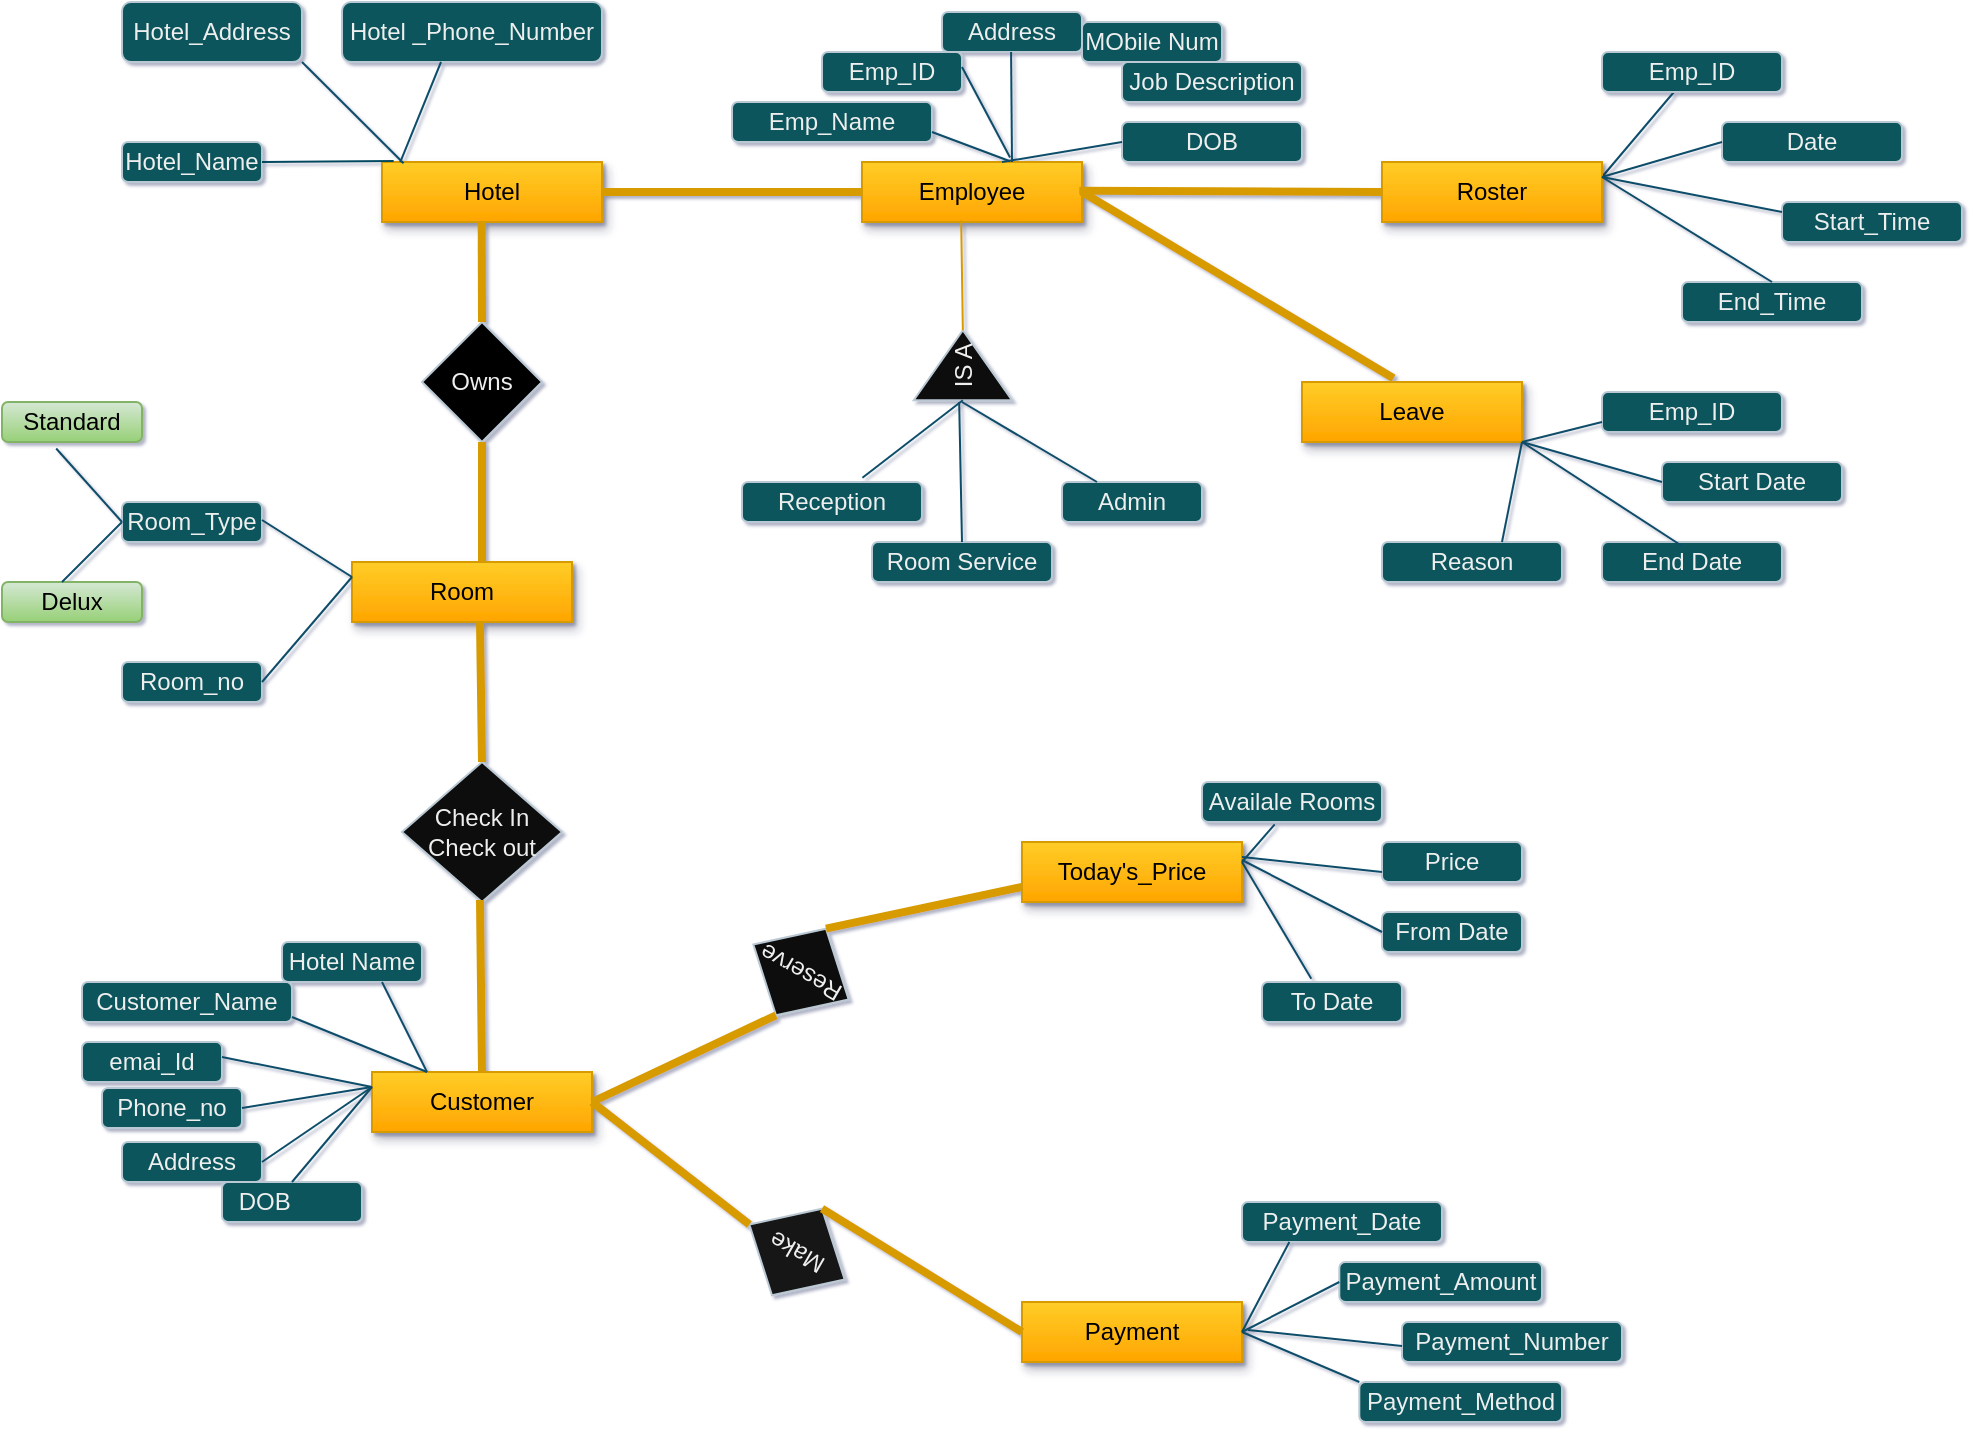 <mxfile version="24.0.7" type="device">
  <diagram name="Page-1" id="ysWLpccC6wS16-kd-9di">
    <mxGraphModel dx="1134" dy="724" grid="1" gridSize="10" guides="1" tooltips="1" connect="1" arrows="1" fold="1" page="1" pageScale="1" pageWidth="1100" pageHeight="850" background="none" math="0" shadow="1">
      <root>
        <mxCell id="0" />
        <mxCell id="1" parent="0" />
        <mxCell id="27jJmWPXFFsHWyqw8cvq-1" value="Hotel" style="rounded=0;whiteSpace=wrap;html=1;labelBackgroundColor=none;fillColor=#ffcd28;strokeColor=#d79b00;gradientColor=#ffa500;shadow=1;" vertex="1" parent="1">
          <mxGeometry x="190" y="90" width="110" height="30" as="geometry" />
        </mxCell>
        <mxCell id="27jJmWPXFFsHWyqw8cvq-2" value="Owns" style="rhombus;whiteSpace=wrap;html=1;labelBackgroundColor=none;fillColor=#030303;strokeColor=#BAC8D3;fontColor=#EEEEEE;" vertex="1" parent="1">
          <mxGeometry x="210" y="170" width="60" height="60" as="geometry" />
        </mxCell>
        <mxCell id="27jJmWPXFFsHWyqw8cvq-4" value="Check In&lt;div&gt;Check out&lt;/div&gt;" style="rhombus;whiteSpace=wrap;html=1;labelBackgroundColor=none;fillColor=#0a0a0a;strokeColor=#BAC8D3;fontColor=#EEEEEE;" vertex="1" parent="1">
          <mxGeometry x="200" y="390" width="80" height="70" as="geometry" />
        </mxCell>
        <mxCell id="27jJmWPXFFsHWyqw8cvq-6" value="Hotel_Name" style="rounded=1;whiteSpace=wrap;html=1;labelBackgroundColor=none;fillColor=#09555B;strokeColor=#BAC8D3;fontColor=#EEEEEE;" vertex="1" parent="1">
          <mxGeometry x="60" y="80" width="70" height="20" as="geometry" />
        </mxCell>
        <mxCell id="27jJmWPXFFsHWyqw8cvq-7" value="Hotel_Address" style="rounded=1;whiteSpace=wrap;html=1;labelBackgroundColor=none;fillColor=#09555B;strokeColor=#BAC8D3;fontColor=#EEEEEE;" vertex="1" parent="1">
          <mxGeometry x="60" y="10" width="90" height="30" as="geometry" />
        </mxCell>
        <mxCell id="27jJmWPXFFsHWyqw8cvq-8" value="Hotel _Phone_Number" style="rounded=1;whiteSpace=wrap;html=1;labelBackgroundColor=none;fillColor=#09555B;strokeColor=#BAC8D3;fontColor=#EEEEEE;" vertex="1" parent="1">
          <mxGeometry x="170" y="10" width="130" height="30" as="geometry" />
        </mxCell>
        <mxCell id="27jJmWPXFFsHWyqw8cvq-12" value="Employee" style="rounded=0;whiteSpace=wrap;html=1;labelBackgroundColor=none;fillColor=#ffcd28;strokeColor=#d79b00;gradientColor=#ffa500;shadow=1;" vertex="1" parent="1">
          <mxGeometry x="430" y="90" width="110" height="30" as="geometry" />
        </mxCell>
        <mxCell id="27jJmWPXFFsHWyqw8cvq-13" value="Job Description" style="rounded=1;whiteSpace=wrap;html=1;rotation=0;labelBackgroundColor=none;fillColor=#09555B;strokeColor=#BAC8D3;fontColor=#EEEEEE;" vertex="1" parent="1">
          <mxGeometry x="560" y="40" width="90" height="20" as="geometry" />
        </mxCell>
        <mxCell id="27jJmWPXFFsHWyqw8cvq-14" value="Emp_ID" style="rounded=1;whiteSpace=wrap;html=1;labelBackgroundColor=none;fillColor=#09555B;strokeColor=#BAC8D3;fontColor=#EEEEEE;" vertex="1" parent="1">
          <mxGeometry x="410" y="35" width="70" height="20" as="geometry" />
        </mxCell>
        <mxCell id="27jJmWPXFFsHWyqw8cvq-15" value="MObile Num" style="rounded=1;whiteSpace=wrap;html=1;labelBackgroundColor=none;fillColor=#09555B;strokeColor=#BAC8D3;fontColor=#EEEEEE;" vertex="1" parent="1">
          <mxGeometry x="540" y="20" width="70" height="20" as="geometry" />
        </mxCell>
        <mxCell id="27jJmWPXFFsHWyqw8cvq-16" value="Emp_Name" style="rounded=1;whiteSpace=wrap;html=1;labelBackgroundColor=none;fillColor=#09555B;strokeColor=#BAC8D3;fontColor=#EEEEEE;" vertex="1" parent="1">
          <mxGeometry x="365" y="60" width="100" height="20" as="geometry" />
        </mxCell>
        <mxCell id="27jJmWPXFFsHWyqw8cvq-17" value="Address" style="rounded=1;whiteSpace=wrap;html=1;labelBackgroundColor=none;fillColor=#09555B;strokeColor=#BAC8D3;fontColor=#EEEEEE;" vertex="1" parent="1">
          <mxGeometry x="470" y="15" width="70" height="20" as="geometry" />
        </mxCell>
        <mxCell id="27jJmWPXFFsHWyqw8cvq-18" value="IS A" style="triangle;whiteSpace=wrap;html=1;rotation=-90;labelBackgroundColor=none;fillColor=#0c0d0d;strokeColor=#BAC8D3;fontColor=#EEEEEE;" vertex="1" parent="1">
          <mxGeometry x="462.93" y="167.07" width="35" height="49.13" as="geometry" />
        </mxCell>
        <mxCell id="27jJmWPXFFsHWyqw8cvq-19" value="Reception" style="rounded=1;whiteSpace=wrap;html=1;rotation=0;labelBackgroundColor=none;fillColor=#09555B;strokeColor=#BAC8D3;fontColor=#EEEEEE;" vertex="1" parent="1">
          <mxGeometry x="370" y="250" width="90" height="20" as="geometry" />
        </mxCell>
        <mxCell id="27jJmWPXFFsHWyqw8cvq-20" value="Room Service" style="rounded=1;whiteSpace=wrap;html=1;rotation=0;labelBackgroundColor=none;fillColor=#09555B;strokeColor=#BAC8D3;fontColor=#EEEEEE;" vertex="1" parent="1">
          <mxGeometry x="435" y="280" width="90" height="20" as="geometry" />
        </mxCell>
        <mxCell id="27jJmWPXFFsHWyqw8cvq-21" value="Admin" style="rounded=1;whiteSpace=wrap;html=1;rotation=0;labelBackgroundColor=none;fillColor=#09555B;strokeColor=#BAC8D3;fontColor=#EEEEEE;" vertex="1" parent="1">
          <mxGeometry x="530" y="250" width="70" height="20" as="geometry" />
        </mxCell>
        <mxCell id="27jJmWPXFFsHWyqw8cvq-24" value="Room" style="rounded=0;whiteSpace=wrap;html=1;labelBackgroundColor=none;fillColor=#ffcd28;strokeColor=#d79b00;gradientColor=#ffa500;shadow=1;" vertex="1" parent="1">
          <mxGeometry x="175" y="290" width="110" height="30" as="geometry" />
        </mxCell>
        <mxCell id="27jJmWPXFFsHWyqw8cvq-25" value="Customer" style="rounded=0;whiteSpace=wrap;html=1;labelBackgroundColor=none;fillColor=#ffcd28;strokeColor=#d79b00;gradientColor=#ffa500;shadow=1;" vertex="1" parent="1">
          <mxGeometry x="185" y="545" width="110" height="30" as="geometry" />
        </mxCell>
        <mxCell id="27jJmWPXFFsHWyqw8cvq-28" value="Room_no" style="rounded=1;whiteSpace=wrap;html=1;labelBackgroundColor=none;fillColor=#09555B;strokeColor=#BAC8D3;fontColor=#EEEEEE;" vertex="1" parent="1">
          <mxGeometry x="60" y="340" width="70" height="20" as="geometry" />
        </mxCell>
        <mxCell id="27jJmWPXFFsHWyqw8cvq-29" value="Address" style="rounded=1;whiteSpace=wrap;html=1;labelBackgroundColor=none;fillColor=#09555B;strokeColor=#BAC8D3;fontColor=#EEEEEE;" vertex="1" parent="1">
          <mxGeometry x="60" y="580" width="70" height="20" as="geometry" />
        </mxCell>
        <mxCell id="27jJmWPXFFsHWyqw8cvq-30" value="Phone_no" style="rounded=1;whiteSpace=wrap;html=1;labelBackgroundColor=none;fillColor=#09555B;strokeColor=#BAC8D3;fontColor=#EEEEEE;" vertex="1" parent="1">
          <mxGeometry x="50" y="553" width="70" height="20" as="geometry" />
        </mxCell>
        <mxCell id="27jJmWPXFFsHWyqw8cvq-31" value="emai_Id" style="rounded=1;whiteSpace=wrap;html=1;labelBackgroundColor=none;fillColor=#09555B;strokeColor=#BAC8D3;fontColor=#EEEEEE;" vertex="1" parent="1">
          <mxGeometry x="40" y="530" width="70" height="20" as="geometry" />
        </mxCell>
        <mxCell id="27jJmWPXFFsHWyqw8cvq-32" value="Customer_Name" style="rounded=1;whiteSpace=wrap;html=1;labelBackgroundColor=none;fillColor=#09555B;strokeColor=#BAC8D3;fontColor=#EEEEEE;" vertex="1" parent="1">
          <mxGeometry x="40" y="500" width="105" height="20" as="geometry" />
        </mxCell>
        <mxCell id="27jJmWPXFFsHWyqw8cvq-33" value="Room_Type" style="rounded=1;whiteSpace=wrap;html=1;labelBackgroundColor=none;fillColor=#09555B;strokeColor=#BAC8D3;fontColor=#EEEEEE;" vertex="1" parent="1">
          <mxGeometry x="60" y="260" width="70" height="20" as="geometry" />
        </mxCell>
        <mxCell id="27jJmWPXFFsHWyqw8cvq-36" value="DOB&lt;span style=&quot;white-space: pre;&quot;&gt;&#x9;&lt;/span&gt;" style="rounded=1;whiteSpace=wrap;html=1;labelBackgroundColor=none;fillColor=#09555B;strokeColor=#BAC8D3;fontColor=#EEEEEE;" vertex="1" parent="1">
          <mxGeometry x="110" y="600" width="70" height="20" as="geometry" />
        </mxCell>
        <mxCell id="27jJmWPXFFsHWyqw8cvq-37" value="Hotel Name" style="rounded=1;whiteSpace=wrap;html=1;labelBackgroundColor=none;fillColor=#09555B;strokeColor=#BAC8D3;fontColor=#EEEEEE;" vertex="1" parent="1">
          <mxGeometry x="140" y="480" width="70" height="20" as="geometry" />
        </mxCell>
        <mxCell id="27jJmWPXFFsHWyqw8cvq-39" value="" style="endArrow=none;html=1;rounded=0;entryX=0.5;entryY=1;entryDx=0;entryDy=0;exitX=0.098;exitY=0.02;exitDx=0;exitDy=0;exitPerimeter=0;labelBackgroundColor=none;strokeColor=#0B4D6A;fontColor=default;" edge="1" parent="1" source="27jJmWPXFFsHWyqw8cvq-1">
          <mxGeometry width="50" height="50" relative="1" as="geometry">
            <mxPoint x="190" y="80" as="sourcePoint" />
            <mxPoint x="150" y="40" as="targetPoint" />
          </mxGeometry>
        </mxCell>
        <mxCell id="27jJmWPXFFsHWyqw8cvq-40" value="" style="endArrow=none;html=1;rounded=0;entryX=1;entryY=0.5;entryDx=0;entryDy=0;exitX=0.053;exitY=-0.017;exitDx=0;exitDy=0;exitPerimeter=0;labelBackgroundColor=none;strokeColor=#064960;fontColor=default;fillColor=#ffcd28;gradientColor=#ffa500;" edge="1" parent="1" source="27jJmWPXFFsHWyqw8cvq-1" target="27jJmWPXFFsHWyqw8cvq-6">
          <mxGeometry width="50" height="50" relative="1" as="geometry">
            <mxPoint x="181" y="131" as="sourcePoint" />
            <mxPoint x="130" y="80" as="targetPoint" />
          </mxGeometry>
        </mxCell>
        <mxCell id="27jJmWPXFFsHWyqw8cvq-41" value="" style="endArrow=none;html=1;rounded=0;entryX=0.5;entryY=1;entryDx=0;entryDy=0;exitX=0.083;exitY=0.002;exitDx=0;exitDy=0;exitPerimeter=0;labelBackgroundColor=none;strokeColor=#0B4D6A;fontColor=default;" edge="1" parent="1" source="27jJmWPXFFsHWyqw8cvq-1">
          <mxGeometry width="50" height="50" relative="1" as="geometry">
            <mxPoint x="200" y="90" as="sourcePoint" />
            <mxPoint x="219.5" y="40" as="targetPoint" />
          </mxGeometry>
        </mxCell>
        <mxCell id="27jJmWPXFFsHWyqw8cvq-43" value="" style="endArrow=none;html=1;rounded=0;exitX=0.5;exitY=0;exitDx=0;exitDy=0;labelBackgroundColor=none;strokeColor=#d79b00;fontColor=default;fillColor=#ffcd28;gradientColor=#ffa500;strokeWidth=4;" edge="1" parent="1" source="27jJmWPXFFsHWyqw8cvq-2">
          <mxGeometry width="50" height="50" relative="1" as="geometry">
            <mxPoint x="236.0" y="170" as="sourcePoint" />
            <mxPoint x="239.846" y="120" as="targetPoint" />
          </mxGeometry>
        </mxCell>
        <mxCell id="27jJmWPXFFsHWyqw8cvq-44" value="" style="endArrow=none;html=1;rounded=0;entryX=0.5;entryY=1;entryDx=0;entryDy=0;labelBackgroundColor=none;strokeColor=#d79b00;fontColor=default;fillColor=#ffcd28;gradientColor=#ffa500;strokeWidth=4;" edge="1" parent="1" target="27jJmWPXFFsHWyqw8cvq-2">
          <mxGeometry width="50" height="50" relative="1" as="geometry">
            <mxPoint x="240" y="290" as="sourcePoint" />
            <mxPoint x="190" y="239" as="targetPoint" />
          </mxGeometry>
        </mxCell>
        <mxCell id="27jJmWPXFFsHWyqw8cvq-45" value="" style="endArrow=none;html=1;rounded=0;entryX=0.5;entryY=1;entryDx=0;entryDy=0;exitX=0.5;exitY=0;exitDx=0;exitDy=0;labelBackgroundColor=none;strokeColor=#d79b00;fontColor=default;fillColor=#ffcd28;gradientColor=#ffa500;strokeWidth=4;" edge="1" parent="1" source="27jJmWPXFFsHWyqw8cvq-4">
          <mxGeometry width="50" height="50" relative="1" as="geometry">
            <mxPoint x="290" y="371" as="sourcePoint" />
            <mxPoint x="239" y="320" as="targetPoint" />
          </mxGeometry>
        </mxCell>
        <mxCell id="27jJmWPXFFsHWyqw8cvq-46" value="" style="endArrow=none;html=1;rounded=0;entryX=0.5;entryY=1;entryDx=0;entryDy=0;exitX=0.5;exitY=0;exitDx=0;exitDy=0;labelBackgroundColor=none;strokeColor=#d79b00;fontColor=default;fillColor=#ffcd28;gradientColor=#ffa500;strokeWidth=4;" edge="1" parent="1" source="27jJmWPXFFsHWyqw8cvq-25">
          <mxGeometry width="50" height="50" relative="1" as="geometry">
            <mxPoint x="290" y="510" as="sourcePoint" />
            <mxPoint x="239" y="459" as="targetPoint" />
          </mxGeometry>
        </mxCell>
        <mxCell id="27jJmWPXFFsHWyqw8cvq-47" value="" style="endArrow=none;html=1;rounded=0;entryX=0.5;entryY=1;entryDx=0;entryDy=0;exitX=0;exitY=0.25;exitDx=0;exitDy=0;labelBackgroundColor=none;strokeColor=#0B4D6A;fontColor=default;" edge="1" parent="1" source="27jJmWPXFFsHWyqw8cvq-24">
          <mxGeometry width="50" height="50" relative="1" as="geometry">
            <mxPoint x="181" y="320" as="sourcePoint" />
            <mxPoint x="130" y="269" as="targetPoint" />
          </mxGeometry>
        </mxCell>
        <mxCell id="27jJmWPXFFsHWyqw8cvq-49" value="" style="endArrow=none;html=1;rounded=0;entryX=0.5;entryY=1;entryDx=0;entryDy=0;exitX=0;exitY=0.25;exitDx=0;exitDy=0;labelBackgroundColor=none;strokeColor=#0B4D6A;fontColor=default;" edge="1" parent="1" source="27jJmWPXFFsHWyqw8cvq-24">
          <mxGeometry width="50" height="50" relative="1" as="geometry">
            <mxPoint x="181" y="401" as="sourcePoint" />
            <mxPoint x="130" y="350" as="targetPoint" />
          </mxGeometry>
        </mxCell>
        <mxCell id="27jJmWPXFFsHWyqw8cvq-57" value="" style="endArrow=none;html=1;rounded=0;entryX=0.25;entryY=0;entryDx=0;entryDy=0;exitX=0.187;exitY=1.086;exitDx=0;exitDy=0;exitPerimeter=0;labelBackgroundColor=none;strokeColor=#0B4D6A;fontColor=default;" edge="1" parent="1" target="27jJmWPXFFsHWyqw8cvq-25">
          <mxGeometry width="50" height="50" relative="1" as="geometry">
            <mxPoint x="190" y="500" as="sourcePoint" />
            <mxPoint x="155" y="544" as="targetPoint" />
          </mxGeometry>
        </mxCell>
        <mxCell id="27jJmWPXFFsHWyqw8cvq-62" value="" style="endArrow=none;html=1;rounded=0;exitX=0.187;exitY=1.086;exitDx=0;exitDy=0;exitPerimeter=0;entryX=0.25;entryY=0;entryDx=0;entryDy=0;labelBackgroundColor=none;strokeColor=#0B4D6A;fontColor=default;" edge="1" parent="1" target="27jJmWPXFFsHWyqw8cvq-25">
          <mxGeometry width="50" height="50" relative="1" as="geometry">
            <mxPoint x="145" y="517.5" as="sourcePoint" />
            <mxPoint x="210" y="540" as="targetPoint" />
          </mxGeometry>
        </mxCell>
        <mxCell id="27jJmWPXFFsHWyqw8cvq-63" value="" style="endArrow=none;html=1;rounded=0;entryX=0;entryY=0.25;entryDx=0;entryDy=0;exitX=0.187;exitY=1.086;exitDx=0;exitDy=0;exitPerimeter=0;labelBackgroundColor=none;strokeColor=#0B4D6A;fontColor=default;" edge="1" parent="1" target="27jJmWPXFFsHWyqw8cvq-25">
          <mxGeometry width="50" height="50" relative="1" as="geometry">
            <mxPoint x="110" y="537.5" as="sourcePoint" />
            <mxPoint x="133" y="582.5" as="targetPoint" />
          </mxGeometry>
        </mxCell>
        <mxCell id="27jJmWPXFFsHWyqw8cvq-64" value="" style="endArrow=none;html=1;rounded=0;entryX=0;entryY=0.25;entryDx=0;entryDy=0;exitX=1;exitY=0.5;exitDx=0;exitDy=0;labelBackgroundColor=none;strokeColor=#0B4D6A;fontColor=default;" edge="1" parent="1" source="27jJmWPXFFsHWyqw8cvq-30" target="27jJmWPXFFsHWyqw8cvq-25">
          <mxGeometry width="50" height="50" relative="1" as="geometry">
            <mxPoint x="220" y="530" as="sourcePoint" />
            <mxPoint x="243" y="575" as="targetPoint" />
          </mxGeometry>
        </mxCell>
        <mxCell id="27jJmWPXFFsHWyqw8cvq-65" value="" style="endArrow=none;html=1;rounded=0;entryX=0;entryY=0.25;entryDx=0;entryDy=0;exitX=1;exitY=0.5;exitDx=0;exitDy=0;labelBackgroundColor=none;strokeColor=#0B4D6A;fontColor=default;" edge="1" parent="1" source="27jJmWPXFFsHWyqw8cvq-29" target="27jJmWPXFFsHWyqw8cvq-25">
          <mxGeometry width="50" height="50" relative="1" as="geometry">
            <mxPoint x="230" y="540" as="sourcePoint" />
            <mxPoint x="253" y="585" as="targetPoint" />
          </mxGeometry>
        </mxCell>
        <mxCell id="27jJmWPXFFsHWyqw8cvq-66" value="" style="endArrow=none;html=1;rounded=0;entryX=0.5;entryY=0;entryDx=0;entryDy=0;exitX=0;exitY=0.25;exitDx=0;exitDy=0;labelBackgroundColor=none;strokeColor=#0B4D6A;fontColor=default;" edge="1" parent="1" source="27jJmWPXFFsHWyqw8cvq-25" target="27jJmWPXFFsHWyqw8cvq-36">
          <mxGeometry width="50" height="50" relative="1" as="geometry">
            <mxPoint x="240" y="550" as="sourcePoint" />
            <mxPoint x="263" y="595" as="targetPoint" />
          </mxGeometry>
        </mxCell>
        <mxCell id="27jJmWPXFFsHWyqw8cvq-69" value="Today&#39;s_Price" style="rounded=0;whiteSpace=wrap;html=1;labelBackgroundColor=none;fillColor=#ffcd28;strokeColor=#d79b00;gradientColor=#ffa500;shadow=1;" vertex="1" parent="1">
          <mxGeometry x="510" y="430" width="110" height="30" as="geometry" />
        </mxCell>
        <mxCell id="27jJmWPXFFsHWyqw8cvq-70" value="Payment" style="rounded=0;whiteSpace=wrap;html=1;labelBackgroundColor=none;fillColor=#ffcd28;strokeColor=#d79b00;gradientColor=#ffa500;shadow=1;" vertex="1" parent="1">
          <mxGeometry x="510" y="660" width="110" height="30" as="geometry" />
        </mxCell>
        <mxCell id="27jJmWPXFFsHWyqw8cvq-71" value="" style="endArrow=none;html=1;rounded=0;exitX=0;exitY=0.5;exitDx=0;exitDy=0;entryX=1;entryY=0.5;entryDx=0;entryDy=0;labelBackgroundColor=none;strokeColor=#d79b00;fontColor=default;fillColor=#ffcd28;gradientColor=#ffa500;strokeWidth=4;" edge="1" parent="1" source="27jJmWPXFFsHWyqw8cvq-12" target="27jJmWPXFFsHWyqw8cvq-1">
          <mxGeometry width="50" height="50" relative="1" as="geometry">
            <mxPoint x="300.15" y="150" as="sourcePoint" />
            <mxPoint x="299.996" y="100" as="targetPoint" />
          </mxGeometry>
        </mxCell>
        <mxCell id="27jJmWPXFFsHWyqw8cvq-72" value="" style="endArrow=none;html=1;rounded=0;exitX=1;exitY=0.5;exitDx=0;exitDy=0;labelBackgroundColor=none;strokeColor=#d79b00;fontColor=default;fillColor=#ffcd28;gradientColor=#ffa500;" edge="1" parent="1" source="27jJmWPXFFsHWyqw8cvq-18">
          <mxGeometry width="50" height="50" relative="1" as="geometry">
            <mxPoint x="479.74" y="169.13" as="sourcePoint" />
            <mxPoint x="479.586" y="119.13" as="targetPoint" />
          </mxGeometry>
        </mxCell>
        <mxCell id="27jJmWPXFFsHWyqw8cvq-76" value="" style="endArrow=none;html=1;rounded=0;exitX=0.5;exitY=0;exitDx=0;exitDy=0;labelBackgroundColor=none;strokeColor=#0B4D6A;fontColor=default;" edge="1" parent="1" source="27jJmWPXFFsHWyqw8cvq-20">
          <mxGeometry width="50" height="50" relative="1" as="geometry">
            <mxPoint x="478.74" y="260" as="sourcePoint" />
            <mxPoint x="478.586" y="210" as="targetPoint" />
          </mxGeometry>
        </mxCell>
        <mxCell id="27jJmWPXFFsHWyqw8cvq-77" value="" style="endArrow=none;html=1;rounded=0;exitX=0.669;exitY=-0.108;exitDx=0;exitDy=0;entryX=0;entryY=0.5;entryDx=0;entryDy=0;exitPerimeter=0;labelBackgroundColor=none;strokeColor=#0B4D6A;fontColor=default;" edge="1" parent="1" source="27jJmWPXFFsHWyqw8cvq-19" target="27jJmWPXFFsHWyqw8cvq-18">
          <mxGeometry width="50" height="50" relative="1" as="geometry">
            <mxPoint x="310" y="240" as="sourcePoint" />
            <mxPoint x="309.846" y="190" as="targetPoint" />
            <Array as="points" />
          </mxGeometry>
        </mxCell>
        <mxCell id="27jJmWPXFFsHWyqw8cvq-80" value="" style="endArrow=none;html=1;rounded=0;exitX=0.25;exitY=0;exitDx=0;exitDy=0;labelBackgroundColor=none;strokeColor=#0B4D6A;fontColor=default;" edge="1" parent="1" source="27jJmWPXFFsHWyqw8cvq-21">
          <mxGeometry width="50" height="50" relative="1" as="geometry">
            <mxPoint x="440" y="258" as="sourcePoint" />
            <mxPoint x="480" y="210" as="targetPoint" />
            <Array as="points" />
          </mxGeometry>
        </mxCell>
        <mxCell id="27jJmWPXFFsHWyqw8cvq-81" value="Reserve" style="rhombus;whiteSpace=wrap;html=1;rotation=-150;labelBackgroundColor=none;fillColor=#0c0d0d;strokeColor=#BAC8D3;fontColor=#EEEEEE;" vertex="1" parent="1">
          <mxGeometry x="372" y="470" width="55" height="50" as="geometry" />
        </mxCell>
        <mxCell id="27jJmWPXFFsHWyqw8cvq-85" value="" style="endArrow=none;html=1;rounded=0;entryX=1;entryY=0.5;entryDx=0;entryDy=0;exitX=0.5;exitY=0;exitDx=0;exitDy=0;labelBackgroundColor=none;strokeColor=#d79b00;fontColor=default;fillColor=#ffcd28;gradientColor=#ffa500;strokeWidth=4;" edge="1" parent="1" source="27jJmWPXFFsHWyqw8cvq-81" target="27jJmWPXFFsHWyqw8cvq-25">
          <mxGeometry width="50" height="50" relative="1" as="geometry">
            <mxPoint x="383" y="505" as="sourcePoint" />
            <mxPoint x="406" y="550" as="targetPoint" />
          </mxGeometry>
        </mxCell>
        <mxCell id="27jJmWPXFFsHWyqw8cvq-86" value="" style="endArrow=none;html=1;rounded=0;entryX=0.5;entryY=1;entryDx=0;entryDy=0;exitX=0;exitY=0.75;exitDx=0;exitDy=0;labelBackgroundColor=none;strokeColor=#d79b00;fontColor=default;fillColor=#ffcd28;gradientColor=#ffa500;strokeWidth=4;" edge="1" parent="1" source="27jJmWPXFFsHWyqw8cvq-69" target="27jJmWPXFFsHWyqw8cvq-81">
          <mxGeometry width="50" height="50" relative="1" as="geometry">
            <mxPoint x="505" y="430" as="sourcePoint" />
            <mxPoint x="417" y="485" as="targetPoint" />
          </mxGeometry>
        </mxCell>
        <mxCell id="27jJmWPXFFsHWyqw8cvq-92" value="Make" style="rhombus;whiteSpace=wrap;html=1;rotation=-150;labelBackgroundColor=none;fillColor=#141515;strokeColor=#BAC8D3;fontColor=#EEEEEE;" vertex="1" parent="1">
          <mxGeometry x="370" y="610" width="55" height="50" as="geometry" />
        </mxCell>
        <mxCell id="27jJmWPXFFsHWyqw8cvq-93" value="" style="endArrow=none;html=1;rounded=0;entryX=1;entryY=0.5;entryDx=0;entryDy=0;exitX=1;exitY=0.5;exitDx=0;exitDy=0;labelBackgroundColor=none;strokeColor=#d79b00;fontColor=default;fillColor=#ffcd28;gradientColor=#ffa500;strokeWidth=4;" edge="1" parent="1" source="27jJmWPXFFsHWyqw8cvq-92" target="27jJmWPXFFsHWyqw8cvq-25">
          <mxGeometry width="50" height="50" relative="1" as="geometry">
            <mxPoint x="397" y="527" as="sourcePoint" />
            <mxPoint x="305" y="570" as="targetPoint" />
          </mxGeometry>
        </mxCell>
        <mxCell id="27jJmWPXFFsHWyqw8cvq-94" value="" style="endArrow=none;html=1;rounded=0;entryX=0.5;entryY=1;entryDx=0;entryDy=0;exitX=0;exitY=0.5;exitDx=0;exitDy=0;labelBackgroundColor=none;strokeColor=#d79b00;fontColor=default;fillColor=#ffcd28;gradientColor=#ffa500;strokeWidth=4;" edge="1" parent="1" source="27jJmWPXFFsHWyqw8cvq-70" target="27jJmWPXFFsHWyqw8cvq-92">
          <mxGeometry width="50" height="50" relative="1" as="geometry">
            <mxPoint x="407" y="537" as="sourcePoint" />
            <mxPoint x="315" y="580" as="targetPoint" />
          </mxGeometry>
        </mxCell>
        <mxCell id="27jJmWPXFFsHWyqw8cvq-95" value="Availale Rooms" style="rounded=1;whiteSpace=wrap;html=1;labelBackgroundColor=none;fillColor=#09555B;strokeColor=#BAC8D3;fontColor=#EEEEEE;" vertex="1" parent="1">
          <mxGeometry x="600" y="400" width="90" height="20" as="geometry" />
        </mxCell>
        <mxCell id="27jJmWPXFFsHWyqw8cvq-96" value="Price" style="rounded=1;whiteSpace=wrap;html=1;labelBackgroundColor=none;fillColor=#09555B;strokeColor=#BAC8D3;fontColor=#EEEEEE;" vertex="1" parent="1">
          <mxGeometry x="690" y="430" width="70" height="20" as="geometry" />
        </mxCell>
        <mxCell id="27jJmWPXFFsHWyqw8cvq-97" value="Payment_Amount" style="rounded=1;whiteSpace=wrap;html=1;labelBackgroundColor=none;fillColor=#09555B;strokeColor=#BAC8D3;fontColor=#EEEEEE;" vertex="1" parent="1">
          <mxGeometry x="668.66" y="640" width="101.34" height="20" as="geometry" />
        </mxCell>
        <mxCell id="27jJmWPXFFsHWyqw8cvq-98" value="Payment_Number" style="rounded=1;whiteSpace=wrap;html=1;labelBackgroundColor=none;fillColor=#09555B;strokeColor=#BAC8D3;fontColor=#EEEEEE;" vertex="1" parent="1">
          <mxGeometry x="700" y="670" width="110" height="20" as="geometry" />
        </mxCell>
        <mxCell id="27jJmWPXFFsHWyqw8cvq-99" value="Payment_Date" style="rounded=1;whiteSpace=wrap;html=1;labelBackgroundColor=none;fillColor=#09555B;strokeColor=#BAC8D3;fontColor=#EEEEEE;" vertex="1" parent="1">
          <mxGeometry x="620" y="610" width="100" height="20" as="geometry" />
        </mxCell>
        <mxCell id="27jJmWPXFFsHWyqw8cvq-100" value="From Date" style="rounded=1;whiteSpace=wrap;html=1;labelBackgroundColor=none;fillColor=#09555B;strokeColor=#BAC8D3;fontColor=#EEEEEE;" vertex="1" parent="1">
          <mxGeometry x="690" y="465" width="70" height="20" as="geometry" />
        </mxCell>
        <mxCell id="27jJmWPXFFsHWyqw8cvq-103" value="To Date" style="rounded=1;whiteSpace=wrap;html=1;labelBackgroundColor=none;fillColor=#09555B;strokeColor=#BAC8D3;fontColor=#EEEEEE;" vertex="1" parent="1">
          <mxGeometry x="630" y="500" width="70" height="20" as="geometry" />
        </mxCell>
        <mxCell id="27jJmWPXFFsHWyqw8cvq-104" value="" style="endArrow=none;html=1;rounded=0;entryX=0.404;entryY=1.058;entryDx=0;entryDy=0;exitX=0.187;exitY=1.086;exitDx=0;exitDy=0;exitPerimeter=0;entryPerimeter=0;labelBackgroundColor=none;strokeColor=#0B4D6A;fontColor=default;" edge="1" parent="1" target="27jJmWPXFFsHWyqw8cvq-95">
          <mxGeometry width="50" height="50" relative="1" as="geometry">
            <mxPoint x="620" y="440" as="sourcePoint" />
            <mxPoint x="643" y="485" as="targetPoint" />
          </mxGeometry>
        </mxCell>
        <mxCell id="27jJmWPXFFsHWyqw8cvq-105" value="" style="endArrow=none;html=1;rounded=0;entryX=0;entryY=0.75;entryDx=0;entryDy=0;exitX=1;exitY=0.25;exitDx=0;exitDy=0;labelBackgroundColor=none;strokeColor=#0B4D6A;fontColor=default;" edge="1" parent="1" source="27jJmWPXFFsHWyqw8cvq-69" target="27jJmWPXFFsHWyqw8cvq-96">
          <mxGeometry width="50" height="50" relative="1" as="geometry">
            <mxPoint x="210" y="520" as="sourcePoint" />
            <mxPoint x="233" y="565" as="targetPoint" />
          </mxGeometry>
        </mxCell>
        <mxCell id="27jJmWPXFFsHWyqw8cvq-106" value="" style="endArrow=none;html=1;rounded=0;entryX=0;entryY=0.5;entryDx=0;entryDy=0;exitX=0.187;exitY=1.086;exitDx=0;exitDy=0;exitPerimeter=0;labelBackgroundColor=none;strokeColor=#0B4D6A;fontColor=default;" edge="1" parent="1" target="27jJmWPXFFsHWyqw8cvq-100">
          <mxGeometry width="50" height="50" relative="1" as="geometry">
            <mxPoint x="620" y="439" as="sourcePoint" />
            <mxPoint x="643" y="484" as="targetPoint" />
          </mxGeometry>
        </mxCell>
        <mxCell id="27jJmWPXFFsHWyqw8cvq-107" value="" style="endArrow=none;html=1;rounded=0;entryX=0.352;entryY=-0.081;entryDx=0;entryDy=0;entryPerimeter=0;labelBackgroundColor=none;strokeColor=#0B4D6A;fontColor=default;" edge="1" parent="1" target="27jJmWPXFFsHWyqw8cvq-103">
          <mxGeometry width="50" height="50" relative="1" as="geometry">
            <mxPoint x="620" y="440" as="sourcePoint" />
            <mxPoint x="253" y="585" as="targetPoint" />
          </mxGeometry>
        </mxCell>
        <mxCell id="27jJmWPXFFsHWyqw8cvq-108" value="Payment_Method" style="rounded=1;whiteSpace=wrap;html=1;labelBackgroundColor=none;fillColor=#09555B;strokeColor=#BAC8D3;fontColor=#EEEEEE;" vertex="1" parent="1">
          <mxGeometry x="678.66" y="700" width="101.34" height="20" as="geometry" />
        </mxCell>
        <mxCell id="27jJmWPXFFsHWyqw8cvq-110" value="" style="endArrow=none;html=1;rounded=0;entryX=1;entryY=0.5;entryDx=0;entryDy=0;labelBackgroundColor=none;strokeColor=#0B4D6A;fontColor=default;" edge="1" parent="1" target="27jJmWPXFFsHWyqw8cvq-70">
          <mxGeometry width="50" height="50" relative="1" as="geometry">
            <mxPoint x="643.66" y="630" as="sourcePoint" />
            <mxPoint x="678.66" y="688" as="targetPoint" />
          </mxGeometry>
        </mxCell>
        <mxCell id="27jJmWPXFFsHWyqw8cvq-111" value="" style="endArrow=none;html=1;rounded=0;entryX=1;entryY=0.5;entryDx=0;entryDy=0;exitX=0;exitY=0.5;exitDx=0;exitDy=0;labelBackgroundColor=none;strokeColor=#0B4D6A;fontColor=default;" edge="1" parent="1" source="27jJmWPXFFsHWyqw8cvq-97" target="27jJmWPXFFsHWyqw8cvq-70">
          <mxGeometry width="50" height="50" relative="1" as="geometry">
            <mxPoint x="665" y="651" as="sourcePoint" />
            <mxPoint x="700" y="709" as="targetPoint" />
          </mxGeometry>
        </mxCell>
        <mxCell id="27jJmWPXFFsHWyqw8cvq-112" value="" style="endArrow=none;html=1;rounded=0;labelBackgroundColor=none;strokeColor=#0B4D6A;fontColor=default;" edge="1" parent="1">
          <mxGeometry width="50" height="50" relative="1" as="geometry">
            <mxPoint x="623" y="674" as="sourcePoint" />
            <mxPoint x="700" y="682" as="targetPoint" />
          </mxGeometry>
        </mxCell>
        <mxCell id="27jJmWPXFFsHWyqw8cvq-113" value="" style="endArrow=none;html=1;rounded=0;entryX=0;entryY=0;entryDx=0;entryDy=0;exitX=1;exitY=0.5;exitDx=0;exitDy=0;labelBackgroundColor=none;strokeColor=#0B4D6A;fontColor=default;" edge="1" parent="1" source="27jJmWPXFFsHWyqw8cvq-70" target="27jJmWPXFFsHWyqw8cvq-108">
          <mxGeometry width="50" height="50" relative="1" as="geometry">
            <mxPoint x="620" y="672" as="sourcePoint" />
            <mxPoint x="655" y="730" as="targetPoint" />
          </mxGeometry>
        </mxCell>
        <mxCell id="27jJmWPXFFsHWyqw8cvq-118" value="" style="endArrow=none;html=1;rounded=0;labelBackgroundColor=none;strokeColor=#0B4D6A;fontColor=default;" edge="1" parent="1">
          <mxGeometry width="50" height="50" relative="1" as="geometry">
            <mxPoint x="505" y="90" as="sourcePoint" />
            <mxPoint x="504.546" y="35" as="targetPoint" />
          </mxGeometry>
        </mxCell>
        <mxCell id="27jJmWPXFFsHWyqw8cvq-120" value="" style="endArrow=none;html=1;rounded=0;exitX=0.673;exitY=-0.074;exitDx=0;exitDy=0;exitPerimeter=0;labelBackgroundColor=none;strokeColor=#0B4D6A;fontColor=default;" edge="1" parent="1" source="27jJmWPXFFsHWyqw8cvq-12">
          <mxGeometry width="50" height="50" relative="1" as="geometry">
            <mxPoint x="480.45" y="97.5" as="sourcePoint" />
            <mxPoint x="479.996" y="42.5" as="targetPoint" />
          </mxGeometry>
        </mxCell>
        <mxCell id="27jJmWPXFFsHWyqw8cvq-121" value="" style="endArrow=none;html=1;rounded=0;entryX=1;entryY=0.75;entryDx=0;entryDy=0;exitX=0.673;exitY=-0.013;exitDx=0;exitDy=0;exitPerimeter=0;labelBackgroundColor=none;strokeColor=#0B4D6A;fontColor=default;" edge="1" parent="1" source="27jJmWPXFFsHWyqw8cvq-12" target="27jJmWPXFFsHWyqw8cvq-16">
          <mxGeometry width="50" height="50" relative="1" as="geometry">
            <mxPoint x="525" y="110" as="sourcePoint" />
            <mxPoint x="524.546" y="55" as="targetPoint" />
          </mxGeometry>
        </mxCell>
        <mxCell id="27jJmWPXFFsHWyqw8cvq-122" value="" style="endArrow=none;html=1;rounded=0;entryX=0;entryY=0.5;entryDx=0;entryDy=0;exitX=1;exitY=0.25;exitDx=0;exitDy=0;labelBackgroundColor=none;strokeColor=#0B4D6A;fontColor=default;" edge="1" parent="1" source="27jJmWPXFFsHWyqw8cvq-139">
          <mxGeometry width="50" height="50" relative="1" as="geometry">
            <mxPoint x="800" y="115.81" as="sourcePoint" />
            <mxPoint x="835.97" y="55" as="targetPoint" />
          </mxGeometry>
        </mxCell>
        <mxCell id="27jJmWPXFFsHWyqw8cvq-124" value="Delux" style="rounded=1;whiteSpace=wrap;html=1;labelBackgroundColor=none;fillColor=#d5e8d4;strokeColor=#82b366;gradientColor=#97d077;" vertex="1" parent="1">
          <mxGeometry y="300" width="70" height="20" as="geometry" />
        </mxCell>
        <mxCell id="27jJmWPXFFsHWyqw8cvq-125" value="Standard" style="rounded=1;whiteSpace=wrap;html=1;labelBackgroundColor=none;fillColor=#d5e8d4;strokeColor=#82b366;gradientColor=#97d077;" vertex="1" parent="1">
          <mxGeometry y="210" width="70" height="20" as="geometry" />
        </mxCell>
        <mxCell id="27jJmWPXFFsHWyqw8cvq-131" value="" style="endArrow=none;html=1;rounded=0;entryX=0.387;entryY=1.162;entryDx=0;entryDy=0;exitX=0.5;exitY=0;exitDx=0;exitDy=0;entryPerimeter=0;labelBackgroundColor=none;strokeColor=#0B4D6A;fontColor=default;" edge="1" parent="1" target="27jJmWPXFFsHWyqw8cvq-125">
          <mxGeometry width="50" height="50" relative="1" as="geometry">
            <mxPoint x="60" y="270" as="sourcePoint" />
            <mxPoint x="15" y="241" as="targetPoint" />
          </mxGeometry>
        </mxCell>
        <mxCell id="27jJmWPXFFsHWyqw8cvq-132" value="" style="endArrow=none;html=1;rounded=0;entryX=1;entryY=0.5;entryDx=0;entryDy=0;exitX=0;exitY=0.5;exitDx=0;exitDy=0;labelBackgroundColor=none;strokeColor=#0B4D6A;fontColor=default;" edge="1" parent="1" source="27jJmWPXFFsHWyqw8cvq-33">
          <mxGeometry width="50" height="50" relative="1" as="geometry">
            <mxPoint x="96" y="299" as="sourcePoint" />
            <mxPoint x="30" y="300" as="targetPoint" />
          </mxGeometry>
        </mxCell>
        <mxCell id="27jJmWPXFFsHWyqw8cvq-134" value="DOB" style="rounded=1;whiteSpace=wrap;html=1;rotation=0;labelBackgroundColor=none;fillColor=#09555B;strokeColor=#BAC8D3;fontColor=#EEEEEE;" vertex="1" parent="1">
          <mxGeometry x="560" y="70" width="90" height="20" as="geometry" />
        </mxCell>
        <mxCell id="27jJmWPXFFsHWyqw8cvq-135" value="" style="endArrow=none;html=1;rounded=0;entryX=0;entryY=0.5;entryDx=0;entryDy=0;labelBackgroundColor=none;strokeColor=#0B4D6A;fontColor=default;" edge="1" parent="1" target="27jJmWPXFFsHWyqw8cvq-134">
          <mxGeometry width="50" height="50" relative="1" as="geometry">
            <mxPoint x="500" y="90" as="sourcePoint" />
            <mxPoint x="570" y="80" as="targetPoint" />
          </mxGeometry>
        </mxCell>
        <mxCell id="27jJmWPXFFsHWyqw8cvq-139" value="Roster" style="rounded=0;whiteSpace=wrap;html=1;labelBackgroundColor=none;fillColor=#ffcd28;strokeColor=#d79b00;gradientColor=#ffa500;shadow=1;" vertex="1" parent="1">
          <mxGeometry x="690" y="90" width="110" height="30" as="geometry" />
        </mxCell>
        <mxCell id="27jJmWPXFFsHWyqw8cvq-140" value="End_Time" style="rounded=1;whiteSpace=wrap;html=1;rotation=0;labelBackgroundColor=none;fillColor=#09555B;strokeColor=#BAC8D3;fontColor=#EEEEEE;" vertex="1" parent="1">
          <mxGeometry x="840" y="150" width="90" height="20" as="geometry" />
        </mxCell>
        <mxCell id="27jJmWPXFFsHWyqw8cvq-141" value="Start_Time" style="rounded=1;whiteSpace=wrap;html=1;rotation=0;labelBackgroundColor=none;fillColor=#09555B;strokeColor=#BAC8D3;fontColor=#EEEEEE;" vertex="1" parent="1">
          <mxGeometry x="890" y="110" width="90" height="20" as="geometry" />
        </mxCell>
        <mxCell id="27jJmWPXFFsHWyqw8cvq-142" value="Date" style="rounded=1;whiteSpace=wrap;html=1;rotation=0;labelBackgroundColor=none;fillColor=#09555B;strokeColor=#BAC8D3;fontColor=#EEEEEE;" vertex="1" parent="1">
          <mxGeometry x="860" y="70" width="90" height="20" as="geometry" />
        </mxCell>
        <mxCell id="27jJmWPXFFsHWyqw8cvq-143" value="Emp_ID" style="rounded=1;whiteSpace=wrap;html=1;rotation=0;labelBackgroundColor=none;fillColor=#09555B;strokeColor=#BAC8D3;fontColor=#EEEEEE;" vertex="1" parent="1">
          <mxGeometry x="800" y="35" width="90" height="20" as="geometry" />
        </mxCell>
        <mxCell id="27jJmWPXFFsHWyqw8cvq-149" value="" style="endArrow=none;html=1;rounded=0;entryX=0;entryY=0.5;entryDx=0;entryDy=0;exitX=1;exitY=0.25;exitDx=0;exitDy=0;labelBackgroundColor=none;strokeColor=#0B4D6A;fontColor=default;" edge="1" parent="1" source="27jJmWPXFFsHWyqw8cvq-139" target="27jJmWPXFFsHWyqw8cvq-142">
          <mxGeometry width="50" height="50" relative="1" as="geometry">
            <mxPoint x="810" y="108" as="sourcePoint" />
            <mxPoint x="845.97" y="65" as="targetPoint" />
          </mxGeometry>
        </mxCell>
        <mxCell id="27jJmWPXFFsHWyqw8cvq-150" value="" style="endArrow=none;html=1;rounded=0;entryX=0;entryY=0.25;entryDx=0;entryDy=0;exitX=1;exitY=0.25;exitDx=0;exitDy=0;labelBackgroundColor=none;strokeColor=#0B4D6A;fontColor=default;" edge="1" parent="1" source="27jJmWPXFFsHWyqw8cvq-139" target="27jJmWPXFFsHWyqw8cvq-141">
          <mxGeometry width="50" height="50" relative="1" as="geometry">
            <mxPoint x="820" y="118" as="sourcePoint" />
            <mxPoint x="855.97" y="75" as="targetPoint" />
          </mxGeometry>
        </mxCell>
        <mxCell id="27jJmWPXFFsHWyqw8cvq-151" value="" style="endArrow=none;html=1;rounded=0;entryX=0.5;entryY=0;entryDx=0;entryDy=0;exitX=1;exitY=0.25;exitDx=0;exitDy=0;labelBackgroundColor=none;strokeColor=#0B4D6A;fontColor=default;" edge="1" parent="1" source="27jJmWPXFFsHWyqw8cvq-139" target="27jJmWPXFFsHWyqw8cvq-140">
          <mxGeometry width="50" height="50" relative="1" as="geometry">
            <mxPoint x="830" y="128" as="sourcePoint" />
            <mxPoint x="865.97" y="85" as="targetPoint" />
          </mxGeometry>
        </mxCell>
        <mxCell id="27jJmWPXFFsHWyqw8cvq-152" value="" style="endArrow=none;html=1;rounded=0;exitX=0;exitY=0.5;exitDx=0;exitDy=0;entryX=1;entryY=0.5;entryDx=0;entryDy=0;labelBackgroundColor=none;strokeColor=#d79b00;fontColor=default;fillColor=#ffcd28;gradientColor=#ffa500;strokeWidth=4;" edge="1" parent="1" source="27jJmWPXFFsHWyqw8cvq-139">
          <mxGeometry width="50" height="50" relative="1" as="geometry">
            <mxPoint x="668.66" y="104.41" as="sourcePoint" />
            <mxPoint x="538.66" y="104.41" as="targetPoint" />
          </mxGeometry>
        </mxCell>
        <mxCell id="27jJmWPXFFsHWyqw8cvq-153" value="Leave" style="rounded=0;whiteSpace=wrap;html=1;labelBackgroundColor=none;fillColor=#ffcd28;strokeColor=#d79b00;gradientColor=#ffa500;shadow=1;" vertex="1" parent="1">
          <mxGeometry x="650" y="200" width="110" height="30" as="geometry" />
        </mxCell>
        <mxCell id="27jJmWPXFFsHWyqw8cvq-154" value="" style="endArrow=none;html=1;rounded=0;exitX=0.416;exitY=-0.063;exitDx=0;exitDy=0;entryX=1;entryY=0.5;entryDx=0;entryDy=0;labelBackgroundColor=none;strokeColor=#d79b00;fontColor=default;fillColor=#ffcd28;gradientColor=#ffa500;strokeWidth=4;exitPerimeter=0;" edge="1" parent="1" source="27jJmWPXFFsHWyqw8cvq-153" target="27jJmWPXFFsHWyqw8cvq-12">
          <mxGeometry width="50" height="50" relative="1" as="geometry">
            <mxPoint x="700" y="115" as="sourcePoint" />
            <mxPoint x="548.66" y="114.41" as="targetPoint" />
          </mxGeometry>
        </mxCell>
        <mxCell id="27jJmWPXFFsHWyqw8cvq-155" value="Reason" style="rounded=1;whiteSpace=wrap;html=1;rotation=0;labelBackgroundColor=none;fillColor=#09555B;strokeColor=#BAC8D3;fontColor=#EEEEEE;" vertex="1" parent="1">
          <mxGeometry x="690" y="280" width="90" height="20" as="geometry" />
        </mxCell>
        <mxCell id="27jJmWPXFFsHWyqw8cvq-156" value="End Date" style="rounded=1;whiteSpace=wrap;html=1;rotation=0;labelBackgroundColor=none;fillColor=#09555B;strokeColor=#BAC8D3;fontColor=#EEEEEE;" vertex="1" parent="1">
          <mxGeometry x="800" y="280" width="90" height="20" as="geometry" />
        </mxCell>
        <mxCell id="27jJmWPXFFsHWyqw8cvq-157" value="Start Date" style="rounded=1;whiteSpace=wrap;html=1;rotation=0;labelBackgroundColor=none;fillColor=#09555B;strokeColor=#BAC8D3;fontColor=#EEEEEE;" vertex="1" parent="1">
          <mxGeometry x="830" y="240" width="90" height="20" as="geometry" />
        </mxCell>
        <mxCell id="27jJmWPXFFsHWyqw8cvq-158" value="Emp_ID" style="rounded=1;whiteSpace=wrap;html=1;rotation=0;labelBackgroundColor=none;fillColor=#09555B;strokeColor=#BAC8D3;fontColor=#EEEEEE;" vertex="1" parent="1">
          <mxGeometry x="800" y="205" width="90" height="20" as="geometry" />
        </mxCell>
        <mxCell id="27jJmWPXFFsHWyqw8cvq-163" value="" style="endArrow=none;html=1;rounded=0;entryX=0.5;entryY=0;entryDx=0;entryDy=0;labelBackgroundColor=none;strokeColor=#0B4D6A;fontColor=default;" edge="1" parent="1">
          <mxGeometry width="50" height="50" relative="1" as="geometry">
            <mxPoint x="760" y="230" as="sourcePoint" />
            <mxPoint x="840" y="282" as="targetPoint" />
          </mxGeometry>
        </mxCell>
        <mxCell id="27jJmWPXFFsHWyqw8cvq-164" value="" style="endArrow=none;html=1;rounded=0;entryX=0;entryY=0.5;entryDx=0;entryDy=0;exitX=1;exitY=1;exitDx=0;exitDy=0;labelBackgroundColor=none;strokeColor=#0B4D6A;fontColor=default;" edge="1" parent="1" source="27jJmWPXFFsHWyqw8cvq-153" target="27jJmWPXFFsHWyqw8cvq-157">
          <mxGeometry width="50" height="50" relative="1" as="geometry">
            <mxPoint x="765" y="240" as="sourcePoint" />
            <mxPoint x="850" y="292" as="targetPoint" />
          </mxGeometry>
        </mxCell>
        <mxCell id="27jJmWPXFFsHWyqw8cvq-165" value="" style="endArrow=none;html=1;rounded=0;entryX=0;entryY=0.75;entryDx=0;entryDy=0;exitX=1;exitY=1;exitDx=0;exitDy=0;labelBackgroundColor=none;strokeColor=#0B4D6A;fontColor=default;" edge="1" parent="1" source="27jJmWPXFFsHWyqw8cvq-153" target="27jJmWPXFFsHWyqw8cvq-158">
          <mxGeometry width="50" height="50" relative="1" as="geometry">
            <mxPoint x="775" y="250" as="sourcePoint" />
            <mxPoint x="860" y="302" as="targetPoint" />
          </mxGeometry>
        </mxCell>
        <mxCell id="27jJmWPXFFsHWyqw8cvq-166" value="" style="endArrow=none;html=1;rounded=0;exitX=1;exitY=1;exitDx=0;exitDy=0;labelBackgroundColor=none;strokeColor=#0B4D6A;fontColor=default;" edge="1" parent="1" source="27jJmWPXFFsHWyqw8cvq-153">
          <mxGeometry width="50" height="50" relative="1" as="geometry">
            <mxPoint x="785" y="260" as="sourcePoint" />
            <mxPoint x="750" y="280" as="targetPoint" />
          </mxGeometry>
        </mxCell>
      </root>
    </mxGraphModel>
  </diagram>
</mxfile>
